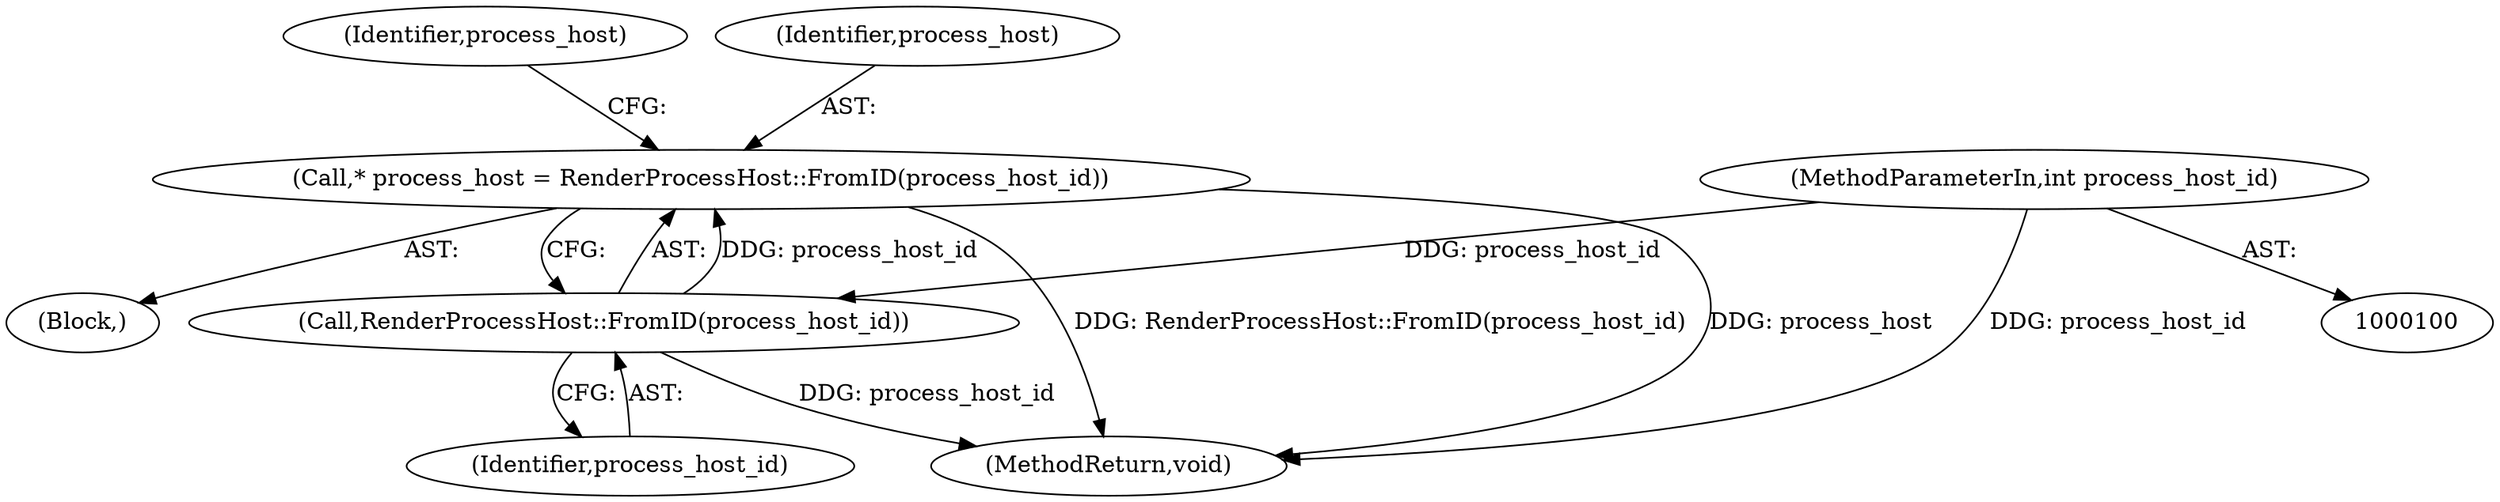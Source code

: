 digraph "0_Chrome_3c8e4852477d5b1e2da877808c998dc57db9460f_10@pointer" {
"1000105" [label="(Call,* process_host = RenderProcessHost::FromID(process_host_id))"];
"1000107" [label="(Call,RenderProcessHost::FromID(process_host_id))"];
"1000101" [label="(MethodParameterIn,int process_host_id)"];
"1000110" [label="(Identifier,process_host)"];
"1000103" [label="(Block,)"];
"1000107" [label="(Call,RenderProcessHost::FromID(process_host_id))"];
"1000108" [label="(Identifier,process_host_id)"];
"1000105" [label="(Call,* process_host = RenderProcessHost::FromID(process_host_id))"];
"1000106" [label="(Identifier,process_host)"];
"1000126" [label="(MethodReturn,void)"];
"1000101" [label="(MethodParameterIn,int process_host_id)"];
"1000105" -> "1000103"  [label="AST: "];
"1000105" -> "1000107"  [label="CFG: "];
"1000106" -> "1000105"  [label="AST: "];
"1000107" -> "1000105"  [label="AST: "];
"1000110" -> "1000105"  [label="CFG: "];
"1000105" -> "1000126"  [label="DDG: RenderProcessHost::FromID(process_host_id)"];
"1000105" -> "1000126"  [label="DDG: process_host"];
"1000107" -> "1000105"  [label="DDG: process_host_id"];
"1000107" -> "1000108"  [label="CFG: "];
"1000108" -> "1000107"  [label="AST: "];
"1000107" -> "1000126"  [label="DDG: process_host_id"];
"1000101" -> "1000107"  [label="DDG: process_host_id"];
"1000101" -> "1000100"  [label="AST: "];
"1000101" -> "1000126"  [label="DDG: process_host_id"];
}
